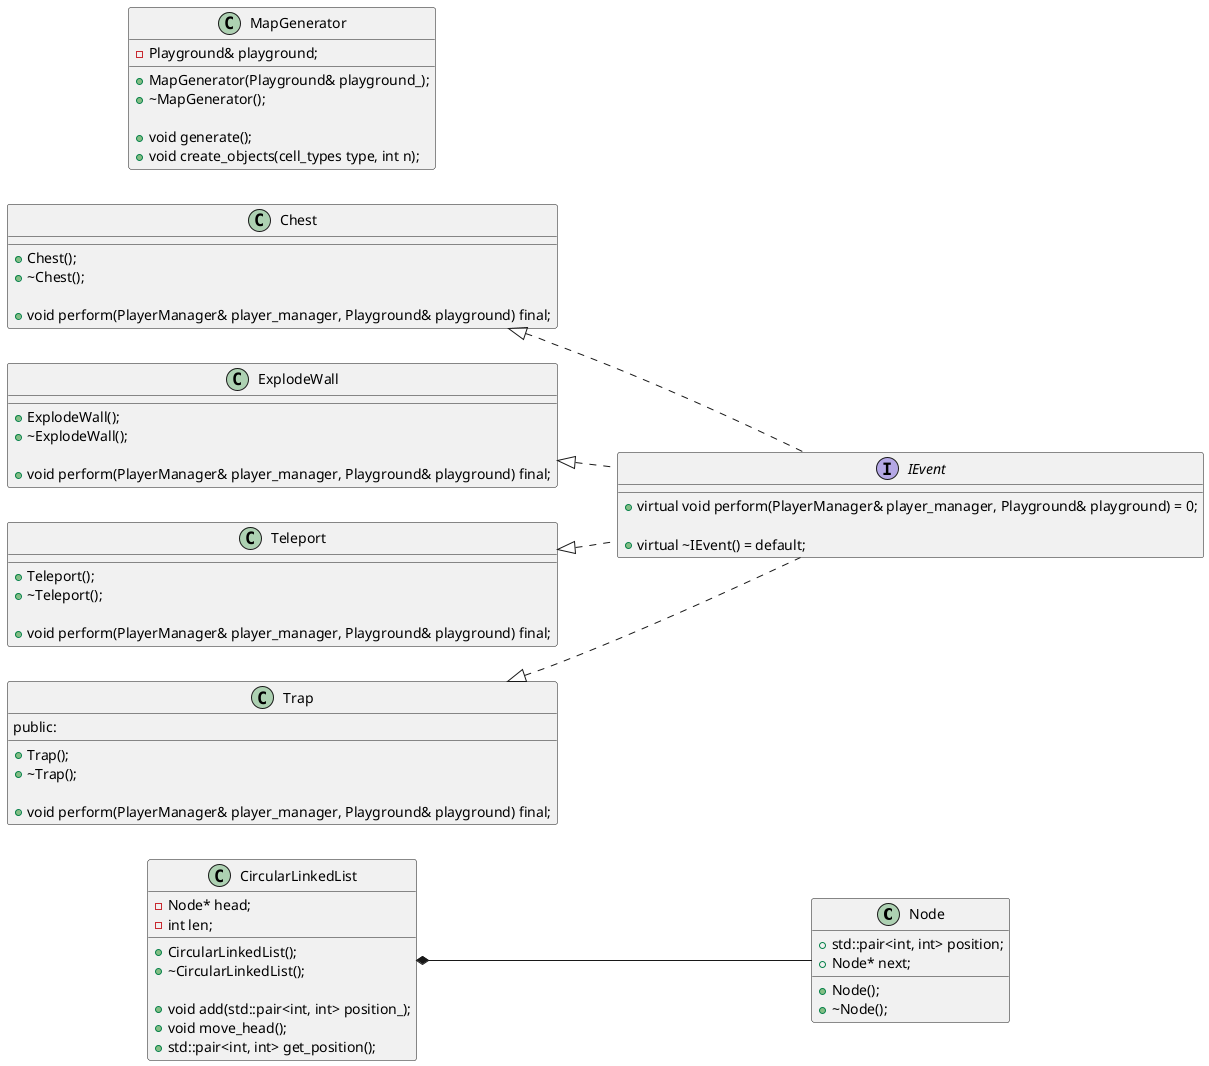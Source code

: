 @startuml
'https://plantuml.com/class-diagram


class Node {
    + std::pair<int, int> position;
    + Node* next;

    + Node();
    + ~Node();
}

class CircularLinkedList {
    - Node* head;
    - int len;

    + CircularLinkedList();
    + ~CircularLinkedList();

    + void add(std::pair<int, int> position_);
    + void move_head();
    + std::pair<int, int> get_position();
}

class Chest {
    + Chest();
    + ~Chest();

    + void perform(PlayerManager& player_manager, Playground& playground) final;
}

class ExplodeWall {
    + ExplodeWall();
    + ~ExplodeWall();

    + void perform(PlayerManager& player_manager, Playground& playground) final;
}

class Teleport {
    + Teleport();
    + ~Teleport();

    + void perform(PlayerManager& player_manager, Playground& playground) final;
}

class Trap {
public:
    + Trap();
    + ~Trap();

    + void perform(PlayerManager& player_manager, Playground& playground) final;
}

interface IEvent {
    + virtual void perform(PlayerManager& player_manager, Playground& playground) = 0;

    + virtual ~IEvent() = default;
}

Trap <|.. IEvent
Teleport <|.. IEvent
Chest <|.. IEvent
ExplodeWall <|.. IEvent
CircularLinkedList *-- Node

class MapGenerator {
    - Playground& playground;

    + MapGenerator(Playground& playground_);
    + ~MapGenerator();

    + void generate();
    + void create_objects(cell_types type, int n);
}

left to right direction

@enduml